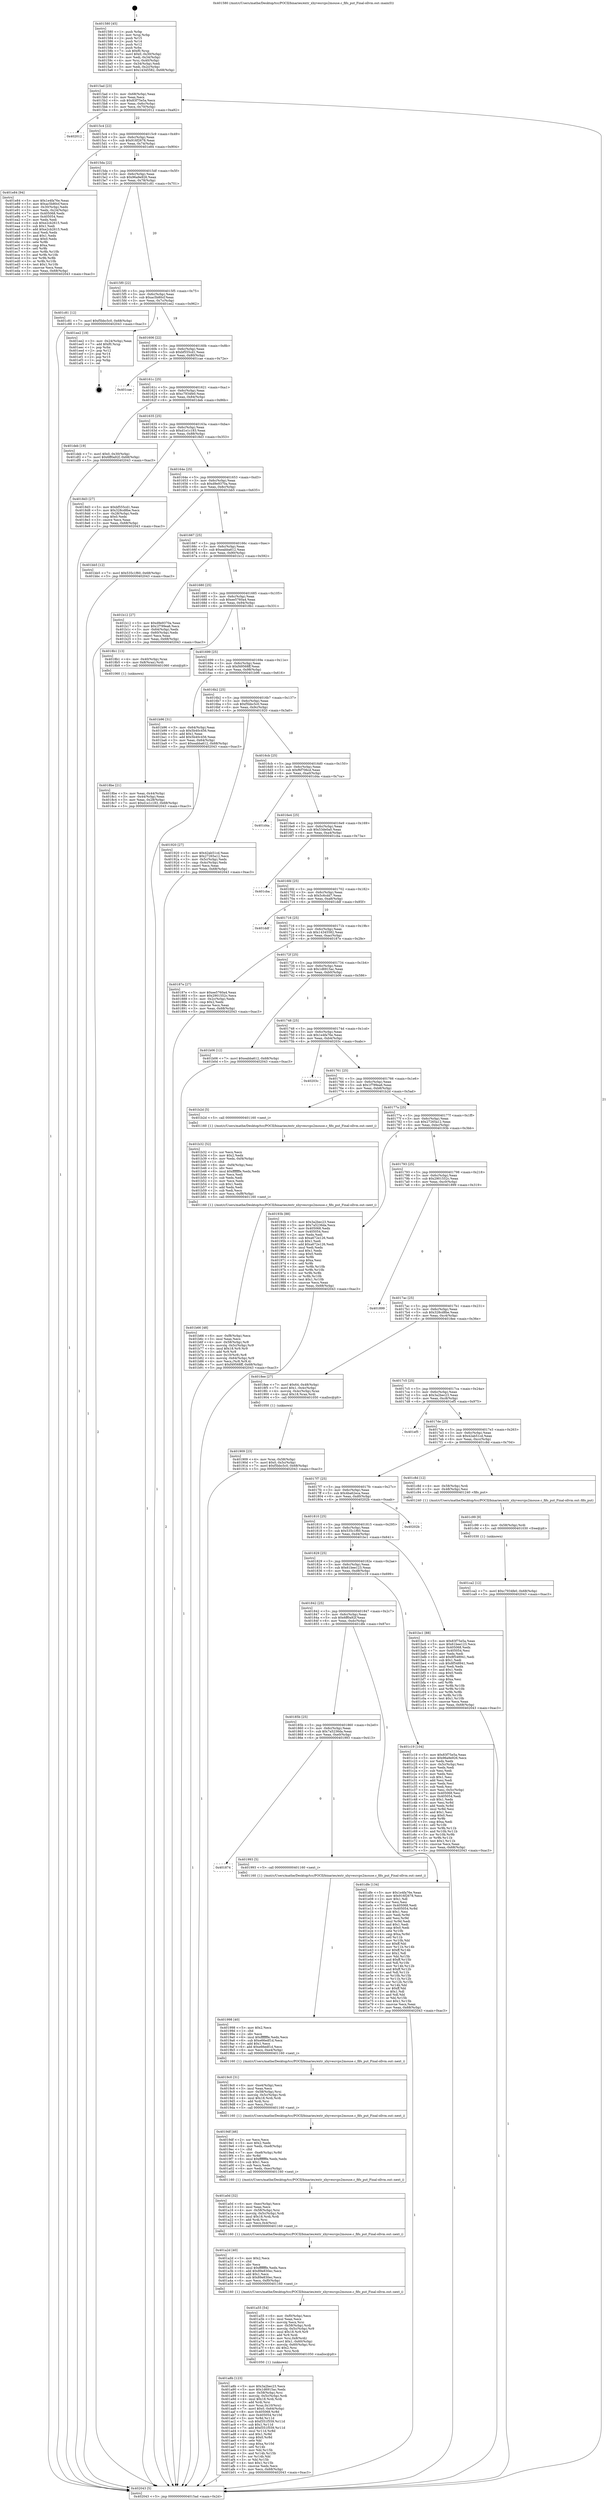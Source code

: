digraph "0x401580" {
  label = "0x401580 (/mnt/c/Users/mathe/Desktop/tcc/POCII/binaries/extr_xhyvesrcps2mouse.c_fifo_put_Final-ollvm.out::main(0))"
  labelloc = "t"
  node[shape=record]

  Entry [label="",width=0.3,height=0.3,shape=circle,fillcolor=black,style=filled]
  "0x4015ad" [label="{
     0x4015ad [23]\l
     | [instrs]\l
     &nbsp;&nbsp;0x4015ad \<+3\>: mov -0x68(%rbp),%eax\l
     &nbsp;&nbsp;0x4015b0 \<+2\>: mov %eax,%ecx\l
     &nbsp;&nbsp;0x4015b2 \<+6\>: sub $0x83f75e5a,%ecx\l
     &nbsp;&nbsp;0x4015b8 \<+3\>: mov %eax,-0x6c(%rbp)\l
     &nbsp;&nbsp;0x4015bb \<+3\>: mov %ecx,-0x70(%rbp)\l
     &nbsp;&nbsp;0x4015be \<+6\>: je 0000000000402012 \<main+0xa92\>\l
  }"]
  "0x402012" [label="{
     0x402012\l
  }", style=dashed]
  "0x4015c4" [label="{
     0x4015c4 [22]\l
     | [instrs]\l
     &nbsp;&nbsp;0x4015c4 \<+5\>: jmp 00000000004015c9 \<main+0x49\>\l
     &nbsp;&nbsp;0x4015c9 \<+3\>: mov -0x6c(%rbp),%eax\l
     &nbsp;&nbsp;0x4015cc \<+5\>: sub $0x916f2678,%eax\l
     &nbsp;&nbsp;0x4015d1 \<+3\>: mov %eax,-0x74(%rbp)\l
     &nbsp;&nbsp;0x4015d4 \<+6\>: je 0000000000401e84 \<main+0x904\>\l
  }"]
  Exit [label="",width=0.3,height=0.3,shape=circle,fillcolor=black,style=filled,peripheries=2]
  "0x401e84" [label="{
     0x401e84 [94]\l
     | [instrs]\l
     &nbsp;&nbsp;0x401e84 \<+5\>: mov $0x1e4fa76e,%eax\l
     &nbsp;&nbsp;0x401e89 \<+5\>: mov $0xac5b80cf,%ecx\l
     &nbsp;&nbsp;0x401e8e \<+3\>: mov -0x30(%rbp),%edx\l
     &nbsp;&nbsp;0x401e91 \<+3\>: mov %edx,-0x24(%rbp)\l
     &nbsp;&nbsp;0x401e94 \<+7\>: mov 0x405068,%edx\l
     &nbsp;&nbsp;0x401e9b \<+7\>: mov 0x405054,%esi\l
     &nbsp;&nbsp;0x401ea2 \<+2\>: mov %edx,%edi\l
     &nbsp;&nbsp;0x401ea4 \<+6\>: sub $0xe2cb2615,%edi\l
     &nbsp;&nbsp;0x401eaa \<+3\>: sub $0x1,%edi\l
     &nbsp;&nbsp;0x401ead \<+6\>: add $0xe2cb2615,%edi\l
     &nbsp;&nbsp;0x401eb3 \<+3\>: imul %edi,%edx\l
     &nbsp;&nbsp;0x401eb6 \<+3\>: and $0x1,%edx\l
     &nbsp;&nbsp;0x401eb9 \<+3\>: cmp $0x0,%edx\l
     &nbsp;&nbsp;0x401ebc \<+4\>: sete %r8b\l
     &nbsp;&nbsp;0x401ec0 \<+3\>: cmp $0xa,%esi\l
     &nbsp;&nbsp;0x401ec3 \<+4\>: setl %r9b\l
     &nbsp;&nbsp;0x401ec7 \<+3\>: mov %r8b,%r10b\l
     &nbsp;&nbsp;0x401eca \<+3\>: and %r9b,%r10b\l
     &nbsp;&nbsp;0x401ecd \<+3\>: xor %r9b,%r8b\l
     &nbsp;&nbsp;0x401ed0 \<+3\>: or %r8b,%r10b\l
     &nbsp;&nbsp;0x401ed3 \<+4\>: test $0x1,%r10b\l
     &nbsp;&nbsp;0x401ed7 \<+3\>: cmovne %ecx,%eax\l
     &nbsp;&nbsp;0x401eda \<+3\>: mov %eax,-0x68(%rbp)\l
     &nbsp;&nbsp;0x401edd \<+5\>: jmp 0000000000402043 \<main+0xac3\>\l
  }"]
  "0x4015da" [label="{
     0x4015da [22]\l
     | [instrs]\l
     &nbsp;&nbsp;0x4015da \<+5\>: jmp 00000000004015df \<main+0x5f\>\l
     &nbsp;&nbsp;0x4015df \<+3\>: mov -0x6c(%rbp),%eax\l
     &nbsp;&nbsp;0x4015e2 \<+5\>: sub $0x96a9e926,%eax\l
     &nbsp;&nbsp;0x4015e7 \<+3\>: mov %eax,-0x78(%rbp)\l
     &nbsp;&nbsp;0x4015ea \<+6\>: je 0000000000401c81 \<main+0x701\>\l
  }"]
  "0x401ca2" [label="{
     0x401ca2 [12]\l
     | [instrs]\l
     &nbsp;&nbsp;0x401ca2 \<+7\>: movl $0xc7934fe0,-0x68(%rbp)\l
     &nbsp;&nbsp;0x401ca9 \<+5\>: jmp 0000000000402043 \<main+0xac3\>\l
  }"]
  "0x401c81" [label="{
     0x401c81 [12]\l
     | [instrs]\l
     &nbsp;&nbsp;0x401c81 \<+7\>: movl $0xf5bbc5c0,-0x68(%rbp)\l
     &nbsp;&nbsp;0x401c88 \<+5\>: jmp 0000000000402043 \<main+0xac3\>\l
  }"]
  "0x4015f0" [label="{
     0x4015f0 [22]\l
     | [instrs]\l
     &nbsp;&nbsp;0x4015f0 \<+5\>: jmp 00000000004015f5 \<main+0x75\>\l
     &nbsp;&nbsp;0x4015f5 \<+3\>: mov -0x6c(%rbp),%eax\l
     &nbsp;&nbsp;0x4015f8 \<+5\>: sub $0xac5b80cf,%eax\l
     &nbsp;&nbsp;0x4015fd \<+3\>: mov %eax,-0x7c(%rbp)\l
     &nbsp;&nbsp;0x401600 \<+6\>: je 0000000000401ee2 \<main+0x962\>\l
  }"]
  "0x401c99" [label="{
     0x401c99 [9]\l
     | [instrs]\l
     &nbsp;&nbsp;0x401c99 \<+4\>: mov -0x58(%rbp),%rdi\l
     &nbsp;&nbsp;0x401c9d \<+5\>: call 0000000000401030 \<free@plt\>\l
     | [calls]\l
     &nbsp;&nbsp;0x401030 \{1\} (unknown)\l
  }"]
  "0x401ee2" [label="{
     0x401ee2 [19]\l
     | [instrs]\l
     &nbsp;&nbsp;0x401ee2 \<+3\>: mov -0x24(%rbp),%eax\l
     &nbsp;&nbsp;0x401ee5 \<+7\>: add $0xf0,%rsp\l
     &nbsp;&nbsp;0x401eec \<+1\>: pop %rbx\l
     &nbsp;&nbsp;0x401eed \<+2\>: pop %r12\l
     &nbsp;&nbsp;0x401eef \<+2\>: pop %r14\l
     &nbsp;&nbsp;0x401ef1 \<+2\>: pop %r15\l
     &nbsp;&nbsp;0x401ef3 \<+1\>: pop %rbp\l
     &nbsp;&nbsp;0x401ef4 \<+1\>: ret\l
  }"]
  "0x401606" [label="{
     0x401606 [22]\l
     | [instrs]\l
     &nbsp;&nbsp;0x401606 \<+5\>: jmp 000000000040160b \<main+0x8b\>\l
     &nbsp;&nbsp;0x40160b \<+3\>: mov -0x6c(%rbp),%eax\l
     &nbsp;&nbsp;0x40160e \<+5\>: sub $0xbf555cd1,%eax\l
     &nbsp;&nbsp;0x401613 \<+3\>: mov %eax,-0x80(%rbp)\l
     &nbsp;&nbsp;0x401616 \<+6\>: je 0000000000401cae \<main+0x72e\>\l
  }"]
  "0x401b66" [label="{
     0x401b66 [48]\l
     | [instrs]\l
     &nbsp;&nbsp;0x401b66 \<+6\>: mov -0xf8(%rbp),%ecx\l
     &nbsp;&nbsp;0x401b6c \<+3\>: imul %eax,%ecx\l
     &nbsp;&nbsp;0x401b6f \<+4\>: mov -0x58(%rbp),%r8\l
     &nbsp;&nbsp;0x401b73 \<+4\>: movslq -0x5c(%rbp),%r9\l
     &nbsp;&nbsp;0x401b77 \<+4\>: imul $0x18,%r9,%r9\l
     &nbsp;&nbsp;0x401b7b \<+3\>: add %r9,%r8\l
     &nbsp;&nbsp;0x401b7e \<+4\>: mov 0x10(%r8),%r8\l
     &nbsp;&nbsp;0x401b82 \<+4\>: movslq -0x64(%rbp),%r9\l
     &nbsp;&nbsp;0x401b86 \<+4\>: mov %ecx,(%r8,%r9,4)\l
     &nbsp;&nbsp;0x401b8a \<+7\>: movl $0xf49568ff,-0x68(%rbp)\l
     &nbsp;&nbsp;0x401b91 \<+5\>: jmp 0000000000402043 \<main+0xac3\>\l
  }"]
  "0x401cae" [label="{
     0x401cae\l
  }", style=dashed]
  "0x40161c" [label="{
     0x40161c [25]\l
     | [instrs]\l
     &nbsp;&nbsp;0x40161c \<+5\>: jmp 0000000000401621 \<main+0xa1\>\l
     &nbsp;&nbsp;0x401621 \<+3\>: mov -0x6c(%rbp),%eax\l
     &nbsp;&nbsp;0x401624 \<+5\>: sub $0xc7934fe0,%eax\l
     &nbsp;&nbsp;0x401629 \<+6\>: mov %eax,-0x84(%rbp)\l
     &nbsp;&nbsp;0x40162f \<+6\>: je 0000000000401deb \<main+0x86b\>\l
  }"]
  "0x401b32" [label="{
     0x401b32 [52]\l
     | [instrs]\l
     &nbsp;&nbsp;0x401b32 \<+2\>: xor %ecx,%ecx\l
     &nbsp;&nbsp;0x401b34 \<+5\>: mov $0x2,%edx\l
     &nbsp;&nbsp;0x401b39 \<+6\>: mov %edx,-0xf4(%rbp)\l
     &nbsp;&nbsp;0x401b3f \<+1\>: cltd\l
     &nbsp;&nbsp;0x401b40 \<+6\>: mov -0xf4(%rbp),%esi\l
     &nbsp;&nbsp;0x401b46 \<+2\>: idiv %esi\l
     &nbsp;&nbsp;0x401b48 \<+6\>: imul $0xfffffffe,%edx,%edx\l
     &nbsp;&nbsp;0x401b4e \<+2\>: mov %ecx,%edi\l
     &nbsp;&nbsp;0x401b50 \<+2\>: sub %edx,%edi\l
     &nbsp;&nbsp;0x401b52 \<+2\>: mov %ecx,%edx\l
     &nbsp;&nbsp;0x401b54 \<+3\>: sub $0x1,%edx\l
     &nbsp;&nbsp;0x401b57 \<+2\>: add %edx,%edi\l
     &nbsp;&nbsp;0x401b59 \<+2\>: sub %edi,%ecx\l
     &nbsp;&nbsp;0x401b5b \<+6\>: mov %ecx,-0xf8(%rbp)\l
     &nbsp;&nbsp;0x401b61 \<+5\>: call 0000000000401160 \<next_i\>\l
     | [calls]\l
     &nbsp;&nbsp;0x401160 \{1\} (/mnt/c/Users/mathe/Desktop/tcc/POCII/binaries/extr_xhyvesrcps2mouse.c_fifo_put_Final-ollvm.out::next_i)\l
  }"]
  "0x401deb" [label="{
     0x401deb [19]\l
     | [instrs]\l
     &nbsp;&nbsp;0x401deb \<+7\>: movl $0x0,-0x30(%rbp)\l
     &nbsp;&nbsp;0x401df2 \<+7\>: movl $0x6ff0a92f,-0x68(%rbp)\l
     &nbsp;&nbsp;0x401df9 \<+5\>: jmp 0000000000402043 \<main+0xac3\>\l
  }"]
  "0x401635" [label="{
     0x401635 [25]\l
     | [instrs]\l
     &nbsp;&nbsp;0x401635 \<+5\>: jmp 000000000040163a \<main+0xba\>\l
     &nbsp;&nbsp;0x40163a \<+3\>: mov -0x6c(%rbp),%eax\l
     &nbsp;&nbsp;0x40163d \<+5\>: sub $0xd1e1c183,%eax\l
     &nbsp;&nbsp;0x401642 \<+6\>: mov %eax,-0x88(%rbp)\l
     &nbsp;&nbsp;0x401648 \<+6\>: je 00000000004018d3 \<main+0x353\>\l
  }"]
  "0x401a8b" [label="{
     0x401a8b [123]\l
     | [instrs]\l
     &nbsp;&nbsp;0x401a8b \<+5\>: mov $0x3a2bec23,%ecx\l
     &nbsp;&nbsp;0x401a90 \<+5\>: mov $0x1d6915ac,%edx\l
     &nbsp;&nbsp;0x401a95 \<+4\>: mov -0x58(%rbp),%rsi\l
     &nbsp;&nbsp;0x401a99 \<+4\>: movslq -0x5c(%rbp),%rdi\l
     &nbsp;&nbsp;0x401a9d \<+4\>: imul $0x18,%rdi,%rdi\l
     &nbsp;&nbsp;0x401aa1 \<+3\>: add %rdi,%rsi\l
     &nbsp;&nbsp;0x401aa4 \<+4\>: mov %rax,0x10(%rsi)\l
     &nbsp;&nbsp;0x401aa8 \<+7\>: movl $0x0,-0x64(%rbp)\l
     &nbsp;&nbsp;0x401aaf \<+8\>: mov 0x405068,%r8d\l
     &nbsp;&nbsp;0x401ab7 \<+8\>: mov 0x405054,%r10d\l
     &nbsp;&nbsp;0x401abf \<+3\>: mov %r8d,%r11d\l
     &nbsp;&nbsp;0x401ac2 \<+7\>: sub $0xf351f559,%r11d\l
     &nbsp;&nbsp;0x401ac9 \<+4\>: sub $0x1,%r11d\l
     &nbsp;&nbsp;0x401acd \<+7\>: add $0xf351f559,%r11d\l
     &nbsp;&nbsp;0x401ad4 \<+4\>: imul %r11d,%r8d\l
     &nbsp;&nbsp;0x401ad8 \<+4\>: and $0x1,%r8d\l
     &nbsp;&nbsp;0x401adc \<+4\>: cmp $0x0,%r8d\l
     &nbsp;&nbsp;0x401ae0 \<+3\>: sete %bl\l
     &nbsp;&nbsp;0x401ae3 \<+4\>: cmp $0xa,%r10d\l
     &nbsp;&nbsp;0x401ae7 \<+4\>: setl %r14b\l
     &nbsp;&nbsp;0x401aeb \<+3\>: mov %bl,%r15b\l
     &nbsp;&nbsp;0x401aee \<+3\>: and %r14b,%r15b\l
     &nbsp;&nbsp;0x401af1 \<+3\>: xor %r14b,%bl\l
     &nbsp;&nbsp;0x401af4 \<+3\>: or %bl,%r15b\l
     &nbsp;&nbsp;0x401af7 \<+4\>: test $0x1,%r15b\l
     &nbsp;&nbsp;0x401afb \<+3\>: cmovne %edx,%ecx\l
     &nbsp;&nbsp;0x401afe \<+3\>: mov %ecx,-0x68(%rbp)\l
     &nbsp;&nbsp;0x401b01 \<+5\>: jmp 0000000000402043 \<main+0xac3\>\l
  }"]
  "0x4018d3" [label="{
     0x4018d3 [27]\l
     | [instrs]\l
     &nbsp;&nbsp;0x4018d3 \<+5\>: mov $0xbf555cd1,%eax\l
     &nbsp;&nbsp;0x4018d8 \<+5\>: mov $0x328cd8be,%ecx\l
     &nbsp;&nbsp;0x4018dd \<+3\>: mov -0x28(%rbp),%edx\l
     &nbsp;&nbsp;0x4018e0 \<+3\>: cmp $0x0,%edx\l
     &nbsp;&nbsp;0x4018e3 \<+3\>: cmove %ecx,%eax\l
     &nbsp;&nbsp;0x4018e6 \<+3\>: mov %eax,-0x68(%rbp)\l
     &nbsp;&nbsp;0x4018e9 \<+5\>: jmp 0000000000402043 \<main+0xac3\>\l
  }"]
  "0x40164e" [label="{
     0x40164e [25]\l
     | [instrs]\l
     &nbsp;&nbsp;0x40164e \<+5\>: jmp 0000000000401653 \<main+0xd3\>\l
     &nbsp;&nbsp;0x401653 \<+3\>: mov -0x6c(%rbp),%eax\l
     &nbsp;&nbsp;0x401656 \<+5\>: sub $0xd9e9370a,%eax\l
     &nbsp;&nbsp;0x40165b \<+6\>: mov %eax,-0x8c(%rbp)\l
     &nbsp;&nbsp;0x401661 \<+6\>: je 0000000000401bb5 \<main+0x635\>\l
  }"]
  "0x401a55" [label="{
     0x401a55 [54]\l
     | [instrs]\l
     &nbsp;&nbsp;0x401a55 \<+6\>: mov -0xf0(%rbp),%ecx\l
     &nbsp;&nbsp;0x401a5b \<+3\>: imul %eax,%ecx\l
     &nbsp;&nbsp;0x401a5e \<+3\>: movslq %ecx,%rsi\l
     &nbsp;&nbsp;0x401a61 \<+4\>: mov -0x58(%rbp),%rdi\l
     &nbsp;&nbsp;0x401a65 \<+4\>: movslq -0x5c(%rbp),%r9\l
     &nbsp;&nbsp;0x401a69 \<+4\>: imul $0x18,%r9,%r9\l
     &nbsp;&nbsp;0x401a6d \<+3\>: add %r9,%rdi\l
     &nbsp;&nbsp;0x401a70 \<+4\>: mov %rsi,0x8(%rdi)\l
     &nbsp;&nbsp;0x401a74 \<+7\>: movl $0x1,-0x60(%rbp)\l
     &nbsp;&nbsp;0x401a7b \<+4\>: movslq -0x60(%rbp),%rsi\l
     &nbsp;&nbsp;0x401a7f \<+4\>: shl $0x2,%rsi\l
     &nbsp;&nbsp;0x401a83 \<+3\>: mov %rsi,%rdi\l
     &nbsp;&nbsp;0x401a86 \<+5\>: call 0000000000401050 \<malloc@plt\>\l
     | [calls]\l
     &nbsp;&nbsp;0x401050 \{1\} (unknown)\l
  }"]
  "0x401bb5" [label="{
     0x401bb5 [12]\l
     | [instrs]\l
     &nbsp;&nbsp;0x401bb5 \<+7\>: movl $0x535c1f60,-0x68(%rbp)\l
     &nbsp;&nbsp;0x401bbc \<+5\>: jmp 0000000000402043 \<main+0xac3\>\l
  }"]
  "0x401667" [label="{
     0x401667 [25]\l
     | [instrs]\l
     &nbsp;&nbsp;0x401667 \<+5\>: jmp 000000000040166c \<main+0xec\>\l
     &nbsp;&nbsp;0x40166c \<+3\>: mov -0x6c(%rbp),%eax\l
     &nbsp;&nbsp;0x40166f \<+5\>: sub $0xeabba612,%eax\l
     &nbsp;&nbsp;0x401674 \<+6\>: mov %eax,-0x90(%rbp)\l
     &nbsp;&nbsp;0x40167a \<+6\>: je 0000000000401b12 \<main+0x592\>\l
  }"]
  "0x401a2d" [label="{
     0x401a2d [40]\l
     | [instrs]\l
     &nbsp;&nbsp;0x401a2d \<+5\>: mov $0x2,%ecx\l
     &nbsp;&nbsp;0x401a32 \<+1\>: cltd\l
     &nbsp;&nbsp;0x401a33 \<+2\>: idiv %ecx\l
     &nbsp;&nbsp;0x401a35 \<+6\>: imul $0xfffffffe,%edx,%ecx\l
     &nbsp;&nbsp;0x401a3b \<+6\>: add $0x89e830ec,%ecx\l
     &nbsp;&nbsp;0x401a41 \<+3\>: add $0x1,%ecx\l
     &nbsp;&nbsp;0x401a44 \<+6\>: sub $0x89e830ec,%ecx\l
     &nbsp;&nbsp;0x401a4a \<+6\>: mov %ecx,-0xf0(%rbp)\l
     &nbsp;&nbsp;0x401a50 \<+5\>: call 0000000000401160 \<next_i\>\l
     | [calls]\l
     &nbsp;&nbsp;0x401160 \{1\} (/mnt/c/Users/mathe/Desktop/tcc/POCII/binaries/extr_xhyvesrcps2mouse.c_fifo_put_Final-ollvm.out::next_i)\l
  }"]
  "0x401b12" [label="{
     0x401b12 [27]\l
     | [instrs]\l
     &nbsp;&nbsp;0x401b12 \<+5\>: mov $0xd9e9370a,%eax\l
     &nbsp;&nbsp;0x401b17 \<+5\>: mov $0x1f799ea6,%ecx\l
     &nbsp;&nbsp;0x401b1c \<+3\>: mov -0x64(%rbp),%edx\l
     &nbsp;&nbsp;0x401b1f \<+3\>: cmp -0x60(%rbp),%edx\l
     &nbsp;&nbsp;0x401b22 \<+3\>: cmovl %ecx,%eax\l
     &nbsp;&nbsp;0x401b25 \<+3\>: mov %eax,-0x68(%rbp)\l
     &nbsp;&nbsp;0x401b28 \<+5\>: jmp 0000000000402043 \<main+0xac3\>\l
  }"]
  "0x401680" [label="{
     0x401680 [25]\l
     | [instrs]\l
     &nbsp;&nbsp;0x401680 \<+5\>: jmp 0000000000401685 \<main+0x105\>\l
     &nbsp;&nbsp;0x401685 \<+3\>: mov -0x6c(%rbp),%eax\l
     &nbsp;&nbsp;0x401688 \<+5\>: sub $0xee5760a4,%eax\l
     &nbsp;&nbsp;0x40168d \<+6\>: mov %eax,-0x94(%rbp)\l
     &nbsp;&nbsp;0x401693 \<+6\>: je 00000000004018b1 \<main+0x331\>\l
  }"]
  "0x401a0d" [label="{
     0x401a0d [32]\l
     | [instrs]\l
     &nbsp;&nbsp;0x401a0d \<+6\>: mov -0xec(%rbp),%ecx\l
     &nbsp;&nbsp;0x401a13 \<+3\>: imul %eax,%ecx\l
     &nbsp;&nbsp;0x401a16 \<+4\>: mov -0x58(%rbp),%rsi\l
     &nbsp;&nbsp;0x401a1a \<+4\>: movslq -0x5c(%rbp),%rdi\l
     &nbsp;&nbsp;0x401a1e \<+4\>: imul $0x18,%rdi,%rdi\l
     &nbsp;&nbsp;0x401a22 \<+3\>: add %rdi,%rsi\l
     &nbsp;&nbsp;0x401a25 \<+3\>: mov %ecx,0x4(%rsi)\l
     &nbsp;&nbsp;0x401a28 \<+5\>: call 0000000000401160 \<next_i\>\l
     | [calls]\l
     &nbsp;&nbsp;0x401160 \{1\} (/mnt/c/Users/mathe/Desktop/tcc/POCII/binaries/extr_xhyvesrcps2mouse.c_fifo_put_Final-ollvm.out::next_i)\l
  }"]
  "0x4018b1" [label="{
     0x4018b1 [13]\l
     | [instrs]\l
     &nbsp;&nbsp;0x4018b1 \<+4\>: mov -0x40(%rbp),%rax\l
     &nbsp;&nbsp;0x4018b5 \<+4\>: mov 0x8(%rax),%rdi\l
     &nbsp;&nbsp;0x4018b9 \<+5\>: call 0000000000401060 \<atoi@plt\>\l
     | [calls]\l
     &nbsp;&nbsp;0x401060 \{1\} (unknown)\l
  }"]
  "0x401699" [label="{
     0x401699 [25]\l
     | [instrs]\l
     &nbsp;&nbsp;0x401699 \<+5\>: jmp 000000000040169e \<main+0x11e\>\l
     &nbsp;&nbsp;0x40169e \<+3\>: mov -0x6c(%rbp),%eax\l
     &nbsp;&nbsp;0x4016a1 \<+5\>: sub $0xf49568ff,%eax\l
     &nbsp;&nbsp;0x4016a6 \<+6\>: mov %eax,-0x98(%rbp)\l
     &nbsp;&nbsp;0x4016ac \<+6\>: je 0000000000401b96 \<main+0x616\>\l
  }"]
  "0x4019df" [label="{
     0x4019df [46]\l
     | [instrs]\l
     &nbsp;&nbsp;0x4019df \<+2\>: xor %ecx,%ecx\l
     &nbsp;&nbsp;0x4019e1 \<+5\>: mov $0x2,%edx\l
     &nbsp;&nbsp;0x4019e6 \<+6\>: mov %edx,-0xe8(%rbp)\l
     &nbsp;&nbsp;0x4019ec \<+1\>: cltd\l
     &nbsp;&nbsp;0x4019ed \<+7\>: mov -0xe8(%rbp),%r8d\l
     &nbsp;&nbsp;0x4019f4 \<+3\>: idiv %r8d\l
     &nbsp;&nbsp;0x4019f7 \<+6\>: imul $0xfffffffe,%edx,%edx\l
     &nbsp;&nbsp;0x4019fd \<+3\>: sub $0x1,%ecx\l
     &nbsp;&nbsp;0x401a00 \<+2\>: sub %ecx,%edx\l
     &nbsp;&nbsp;0x401a02 \<+6\>: mov %edx,-0xec(%rbp)\l
     &nbsp;&nbsp;0x401a08 \<+5\>: call 0000000000401160 \<next_i\>\l
     | [calls]\l
     &nbsp;&nbsp;0x401160 \{1\} (/mnt/c/Users/mathe/Desktop/tcc/POCII/binaries/extr_xhyvesrcps2mouse.c_fifo_put_Final-ollvm.out::next_i)\l
  }"]
  "0x401b96" [label="{
     0x401b96 [31]\l
     | [instrs]\l
     &nbsp;&nbsp;0x401b96 \<+3\>: mov -0x64(%rbp),%eax\l
     &nbsp;&nbsp;0x401b99 \<+5\>: sub $0x5b40c456,%eax\l
     &nbsp;&nbsp;0x401b9e \<+3\>: add $0x1,%eax\l
     &nbsp;&nbsp;0x401ba1 \<+5\>: add $0x5b40c456,%eax\l
     &nbsp;&nbsp;0x401ba6 \<+3\>: mov %eax,-0x64(%rbp)\l
     &nbsp;&nbsp;0x401ba9 \<+7\>: movl $0xeabba612,-0x68(%rbp)\l
     &nbsp;&nbsp;0x401bb0 \<+5\>: jmp 0000000000402043 \<main+0xac3\>\l
  }"]
  "0x4016b2" [label="{
     0x4016b2 [25]\l
     | [instrs]\l
     &nbsp;&nbsp;0x4016b2 \<+5\>: jmp 00000000004016b7 \<main+0x137\>\l
     &nbsp;&nbsp;0x4016b7 \<+3\>: mov -0x6c(%rbp),%eax\l
     &nbsp;&nbsp;0x4016ba \<+5\>: sub $0xf5bbc5c0,%eax\l
     &nbsp;&nbsp;0x4016bf \<+6\>: mov %eax,-0x9c(%rbp)\l
     &nbsp;&nbsp;0x4016c5 \<+6\>: je 0000000000401920 \<main+0x3a0\>\l
  }"]
  "0x4019c0" [label="{
     0x4019c0 [31]\l
     | [instrs]\l
     &nbsp;&nbsp;0x4019c0 \<+6\>: mov -0xe4(%rbp),%ecx\l
     &nbsp;&nbsp;0x4019c6 \<+3\>: imul %eax,%ecx\l
     &nbsp;&nbsp;0x4019c9 \<+4\>: mov -0x58(%rbp),%rsi\l
     &nbsp;&nbsp;0x4019cd \<+4\>: movslq -0x5c(%rbp),%rdi\l
     &nbsp;&nbsp;0x4019d1 \<+4\>: imul $0x18,%rdi,%rdi\l
     &nbsp;&nbsp;0x4019d5 \<+3\>: add %rdi,%rsi\l
     &nbsp;&nbsp;0x4019d8 \<+2\>: mov %ecx,(%rsi)\l
     &nbsp;&nbsp;0x4019da \<+5\>: call 0000000000401160 \<next_i\>\l
     | [calls]\l
     &nbsp;&nbsp;0x401160 \{1\} (/mnt/c/Users/mathe/Desktop/tcc/POCII/binaries/extr_xhyvesrcps2mouse.c_fifo_put_Final-ollvm.out::next_i)\l
  }"]
  "0x401920" [label="{
     0x401920 [27]\l
     | [instrs]\l
     &nbsp;&nbsp;0x401920 \<+5\>: mov $0x42ab51cd,%eax\l
     &nbsp;&nbsp;0x401925 \<+5\>: mov $0x27265a12,%ecx\l
     &nbsp;&nbsp;0x40192a \<+3\>: mov -0x5c(%rbp),%edx\l
     &nbsp;&nbsp;0x40192d \<+3\>: cmp -0x4c(%rbp),%edx\l
     &nbsp;&nbsp;0x401930 \<+3\>: cmovl %ecx,%eax\l
     &nbsp;&nbsp;0x401933 \<+3\>: mov %eax,-0x68(%rbp)\l
     &nbsp;&nbsp;0x401936 \<+5\>: jmp 0000000000402043 \<main+0xac3\>\l
  }"]
  "0x4016cb" [label="{
     0x4016cb [25]\l
     | [instrs]\l
     &nbsp;&nbsp;0x4016cb \<+5\>: jmp 00000000004016d0 \<main+0x150\>\l
     &nbsp;&nbsp;0x4016d0 \<+3\>: mov -0x6c(%rbp),%eax\l
     &nbsp;&nbsp;0x4016d3 \<+5\>: sub $0xf6f706cd,%eax\l
     &nbsp;&nbsp;0x4016d8 \<+6\>: mov %eax,-0xa0(%rbp)\l
     &nbsp;&nbsp;0x4016de \<+6\>: je 0000000000401d4a \<main+0x7ca\>\l
  }"]
  "0x401998" [label="{
     0x401998 [40]\l
     | [instrs]\l
     &nbsp;&nbsp;0x401998 \<+5\>: mov $0x2,%ecx\l
     &nbsp;&nbsp;0x40199d \<+1\>: cltd\l
     &nbsp;&nbsp;0x40199e \<+2\>: idiv %ecx\l
     &nbsp;&nbsp;0x4019a0 \<+6\>: imul $0xfffffffe,%edx,%ecx\l
     &nbsp;&nbsp;0x4019a6 \<+6\>: sub $0xe66edf1d,%ecx\l
     &nbsp;&nbsp;0x4019ac \<+3\>: add $0x1,%ecx\l
     &nbsp;&nbsp;0x4019af \<+6\>: add $0xe66edf1d,%ecx\l
     &nbsp;&nbsp;0x4019b5 \<+6\>: mov %ecx,-0xe4(%rbp)\l
     &nbsp;&nbsp;0x4019bb \<+5\>: call 0000000000401160 \<next_i\>\l
     | [calls]\l
     &nbsp;&nbsp;0x401160 \{1\} (/mnt/c/Users/mathe/Desktop/tcc/POCII/binaries/extr_xhyvesrcps2mouse.c_fifo_put_Final-ollvm.out::next_i)\l
  }"]
  "0x401d4a" [label="{
     0x401d4a\l
  }", style=dashed]
  "0x4016e4" [label="{
     0x4016e4 [25]\l
     | [instrs]\l
     &nbsp;&nbsp;0x4016e4 \<+5\>: jmp 00000000004016e9 \<main+0x169\>\l
     &nbsp;&nbsp;0x4016e9 \<+3\>: mov -0x6c(%rbp),%eax\l
     &nbsp;&nbsp;0x4016ec \<+5\>: sub $0x53de0a0,%eax\l
     &nbsp;&nbsp;0x4016f1 \<+6\>: mov %eax,-0xa4(%rbp)\l
     &nbsp;&nbsp;0x4016f7 \<+6\>: je 0000000000401cba \<main+0x73a\>\l
  }"]
  "0x401874" [label="{
     0x401874\l
  }", style=dashed]
  "0x401cba" [label="{
     0x401cba\l
  }", style=dashed]
  "0x4016fd" [label="{
     0x4016fd [25]\l
     | [instrs]\l
     &nbsp;&nbsp;0x4016fd \<+5\>: jmp 0000000000401702 \<main+0x182\>\l
     &nbsp;&nbsp;0x401702 \<+3\>: mov -0x6c(%rbp),%eax\l
     &nbsp;&nbsp;0x401705 \<+5\>: sub $0x5c6cdd7,%eax\l
     &nbsp;&nbsp;0x40170a \<+6\>: mov %eax,-0xa8(%rbp)\l
     &nbsp;&nbsp;0x401710 \<+6\>: je 0000000000401ddf \<main+0x85f\>\l
  }"]
  "0x401993" [label="{
     0x401993 [5]\l
     | [instrs]\l
     &nbsp;&nbsp;0x401993 \<+5\>: call 0000000000401160 \<next_i\>\l
     | [calls]\l
     &nbsp;&nbsp;0x401160 \{1\} (/mnt/c/Users/mathe/Desktop/tcc/POCII/binaries/extr_xhyvesrcps2mouse.c_fifo_put_Final-ollvm.out::next_i)\l
  }"]
  "0x401ddf" [label="{
     0x401ddf\l
  }", style=dashed]
  "0x401716" [label="{
     0x401716 [25]\l
     | [instrs]\l
     &nbsp;&nbsp;0x401716 \<+5\>: jmp 000000000040171b \<main+0x19b\>\l
     &nbsp;&nbsp;0x40171b \<+3\>: mov -0x6c(%rbp),%eax\l
     &nbsp;&nbsp;0x40171e \<+5\>: sub $0x14345582,%eax\l
     &nbsp;&nbsp;0x401723 \<+6\>: mov %eax,-0xac(%rbp)\l
     &nbsp;&nbsp;0x401729 \<+6\>: je 000000000040187e \<main+0x2fe\>\l
  }"]
  "0x40185b" [label="{
     0x40185b [25]\l
     | [instrs]\l
     &nbsp;&nbsp;0x40185b \<+5\>: jmp 0000000000401860 \<main+0x2e0\>\l
     &nbsp;&nbsp;0x401860 \<+3\>: mov -0x6c(%rbp),%eax\l
     &nbsp;&nbsp;0x401863 \<+5\>: sub $0x7a5236da,%eax\l
     &nbsp;&nbsp;0x401868 \<+6\>: mov %eax,-0xe0(%rbp)\l
     &nbsp;&nbsp;0x40186e \<+6\>: je 0000000000401993 \<main+0x413\>\l
  }"]
  "0x40187e" [label="{
     0x40187e [27]\l
     | [instrs]\l
     &nbsp;&nbsp;0x40187e \<+5\>: mov $0xee5760a4,%eax\l
     &nbsp;&nbsp;0x401883 \<+5\>: mov $0x2901552c,%ecx\l
     &nbsp;&nbsp;0x401888 \<+3\>: mov -0x2c(%rbp),%edx\l
     &nbsp;&nbsp;0x40188b \<+3\>: cmp $0x2,%edx\l
     &nbsp;&nbsp;0x40188e \<+3\>: cmovne %ecx,%eax\l
     &nbsp;&nbsp;0x401891 \<+3\>: mov %eax,-0x68(%rbp)\l
     &nbsp;&nbsp;0x401894 \<+5\>: jmp 0000000000402043 \<main+0xac3\>\l
  }"]
  "0x40172f" [label="{
     0x40172f [25]\l
     | [instrs]\l
     &nbsp;&nbsp;0x40172f \<+5\>: jmp 0000000000401734 \<main+0x1b4\>\l
     &nbsp;&nbsp;0x401734 \<+3\>: mov -0x6c(%rbp),%eax\l
     &nbsp;&nbsp;0x401737 \<+5\>: sub $0x1d6915ac,%eax\l
     &nbsp;&nbsp;0x40173c \<+6\>: mov %eax,-0xb0(%rbp)\l
     &nbsp;&nbsp;0x401742 \<+6\>: je 0000000000401b06 \<main+0x586\>\l
  }"]
  "0x402043" [label="{
     0x402043 [5]\l
     | [instrs]\l
     &nbsp;&nbsp;0x402043 \<+5\>: jmp 00000000004015ad \<main+0x2d\>\l
  }"]
  "0x401580" [label="{
     0x401580 [45]\l
     | [instrs]\l
     &nbsp;&nbsp;0x401580 \<+1\>: push %rbp\l
     &nbsp;&nbsp;0x401581 \<+3\>: mov %rsp,%rbp\l
     &nbsp;&nbsp;0x401584 \<+2\>: push %r15\l
     &nbsp;&nbsp;0x401586 \<+2\>: push %r14\l
     &nbsp;&nbsp;0x401588 \<+2\>: push %r12\l
     &nbsp;&nbsp;0x40158a \<+1\>: push %rbx\l
     &nbsp;&nbsp;0x40158b \<+7\>: sub $0xf0,%rsp\l
     &nbsp;&nbsp;0x401592 \<+7\>: movl $0x0,-0x30(%rbp)\l
     &nbsp;&nbsp;0x401599 \<+3\>: mov %edi,-0x34(%rbp)\l
     &nbsp;&nbsp;0x40159c \<+4\>: mov %rsi,-0x40(%rbp)\l
     &nbsp;&nbsp;0x4015a0 \<+3\>: mov -0x34(%rbp),%edi\l
     &nbsp;&nbsp;0x4015a3 \<+3\>: mov %edi,-0x2c(%rbp)\l
     &nbsp;&nbsp;0x4015a6 \<+7\>: movl $0x14345582,-0x68(%rbp)\l
  }"]
  "0x4018be" [label="{
     0x4018be [21]\l
     | [instrs]\l
     &nbsp;&nbsp;0x4018be \<+3\>: mov %eax,-0x44(%rbp)\l
     &nbsp;&nbsp;0x4018c1 \<+3\>: mov -0x44(%rbp),%eax\l
     &nbsp;&nbsp;0x4018c4 \<+3\>: mov %eax,-0x28(%rbp)\l
     &nbsp;&nbsp;0x4018c7 \<+7\>: movl $0xd1e1c183,-0x68(%rbp)\l
     &nbsp;&nbsp;0x4018ce \<+5\>: jmp 0000000000402043 \<main+0xac3\>\l
  }"]
  "0x401dfe" [label="{
     0x401dfe [134]\l
     | [instrs]\l
     &nbsp;&nbsp;0x401dfe \<+5\>: mov $0x1e4fa76e,%eax\l
     &nbsp;&nbsp;0x401e03 \<+5\>: mov $0x916f2678,%ecx\l
     &nbsp;&nbsp;0x401e08 \<+2\>: mov $0x1,%dl\l
     &nbsp;&nbsp;0x401e0a \<+2\>: xor %esi,%esi\l
     &nbsp;&nbsp;0x401e0c \<+7\>: mov 0x405068,%edi\l
     &nbsp;&nbsp;0x401e13 \<+8\>: mov 0x405054,%r8d\l
     &nbsp;&nbsp;0x401e1b \<+3\>: sub $0x1,%esi\l
     &nbsp;&nbsp;0x401e1e \<+3\>: mov %edi,%r9d\l
     &nbsp;&nbsp;0x401e21 \<+3\>: add %esi,%r9d\l
     &nbsp;&nbsp;0x401e24 \<+4\>: imul %r9d,%edi\l
     &nbsp;&nbsp;0x401e28 \<+3\>: and $0x1,%edi\l
     &nbsp;&nbsp;0x401e2b \<+3\>: cmp $0x0,%edi\l
     &nbsp;&nbsp;0x401e2e \<+4\>: sete %r10b\l
     &nbsp;&nbsp;0x401e32 \<+4\>: cmp $0xa,%r8d\l
     &nbsp;&nbsp;0x401e36 \<+4\>: setl %r11b\l
     &nbsp;&nbsp;0x401e3a \<+3\>: mov %r10b,%bl\l
     &nbsp;&nbsp;0x401e3d \<+3\>: xor $0xff,%bl\l
     &nbsp;&nbsp;0x401e40 \<+3\>: mov %r11b,%r14b\l
     &nbsp;&nbsp;0x401e43 \<+4\>: xor $0xff,%r14b\l
     &nbsp;&nbsp;0x401e47 \<+3\>: xor $0x1,%dl\l
     &nbsp;&nbsp;0x401e4a \<+3\>: mov %bl,%r15b\l
     &nbsp;&nbsp;0x401e4d \<+4\>: and $0xff,%r15b\l
     &nbsp;&nbsp;0x401e51 \<+3\>: and %dl,%r10b\l
     &nbsp;&nbsp;0x401e54 \<+3\>: mov %r14b,%r12b\l
     &nbsp;&nbsp;0x401e57 \<+4\>: and $0xff,%r12b\l
     &nbsp;&nbsp;0x401e5b \<+3\>: and %dl,%r11b\l
     &nbsp;&nbsp;0x401e5e \<+3\>: or %r10b,%r15b\l
     &nbsp;&nbsp;0x401e61 \<+3\>: or %r11b,%r12b\l
     &nbsp;&nbsp;0x401e64 \<+3\>: xor %r12b,%r15b\l
     &nbsp;&nbsp;0x401e67 \<+3\>: or %r14b,%bl\l
     &nbsp;&nbsp;0x401e6a \<+3\>: xor $0xff,%bl\l
     &nbsp;&nbsp;0x401e6d \<+3\>: or $0x1,%dl\l
     &nbsp;&nbsp;0x401e70 \<+2\>: and %dl,%bl\l
     &nbsp;&nbsp;0x401e72 \<+3\>: or %bl,%r15b\l
     &nbsp;&nbsp;0x401e75 \<+4\>: test $0x1,%r15b\l
     &nbsp;&nbsp;0x401e79 \<+3\>: cmovne %ecx,%eax\l
     &nbsp;&nbsp;0x401e7c \<+3\>: mov %eax,-0x68(%rbp)\l
     &nbsp;&nbsp;0x401e7f \<+5\>: jmp 0000000000402043 \<main+0xac3\>\l
  }"]
  "0x401b06" [label="{
     0x401b06 [12]\l
     | [instrs]\l
     &nbsp;&nbsp;0x401b06 \<+7\>: movl $0xeabba612,-0x68(%rbp)\l
     &nbsp;&nbsp;0x401b0d \<+5\>: jmp 0000000000402043 \<main+0xac3\>\l
  }"]
  "0x401748" [label="{
     0x401748 [25]\l
     | [instrs]\l
     &nbsp;&nbsp;0x401748 \<+5\>: jmp 000000000040174d \<main+0x1cd\>\l
     &nbsp;&nbsp;0x40174d \<+3\>: mov -0x6c(%rbp),%eax\l
     &nbsp;&nbsp;0x401750 \<+5\>: sub $0x1e4fa76e,%eax\l
     &nbsp;&nbsp;0x401755 \<+6\>: mov %eax,-0xb4(%rbp)\l
     &nbsp;&nbsp;0x40175b \<+6\>: je 000000000040203c \<main+0xabc\>\l
  }"]
  "0x401842" [label="{
     0x401842 [25]\l
     | [instrs]\l
     &nbsp;&nbsp;0x401842 \<+5\>: jmp 0000000000401847 \<main+0x2c7\>\l
     &nbsp;&nbsp;0x401847 \<+3\>: mov -0x6c(%rbp),%eax\l
     &nbsp;&nbsp;0x40184a \<+5\>: sub $0x6ff0a92f,%eax\l
     &nbsp;&nbsp;0x40184f \<+6\>: mov %eax,-0xdc(%rbp)\l
     &nbsp;&nbsp;0x401855 \<+6\>: je 0000000000401dfe \<main+0x87e\>\l
  }"]
  "0x40203c" [label="{
     0x40203c\l
  }", style=dashed]
  "0x401761" [label="{
     0x401761 [25]\l
     | [instrs]\l
     &nbsp;&nbsp;0x401761 \<+5\>: jmp 0000000000401766 \<main+0x1e6\>\l
     &nbsp;&nbsp;0x401766 \<+3\>: mov -0x6c(%rbp),%eax\l
     &nbsp;&nbsp;0x401769 \<+5\>: sub $0x1f799ea6,%eax\l
     &nbsp;&nbsp;0x40176e \<+6\>: mov %eax,-0xb8(%rbp)\l
     &nbsp;&nbsp;0x401774 \<+6\>: je 0000000000401b2d \<main+0x5ad\>\l
  }"]
  "0x401c19" [label="{
     0x401c19 [104]\l
     | [instrs]\l
     &nbsp;&nbsp;0x401c19 \<+5\>: mov $0x83f75e5a,%eax\l
     &nbsp;&nbsp;0x401c1e \<+5\>: mov $0x96a9e926,%ecx\l
     &nbsp;&nbsp;0x401c23 \<+2\>: xor %edx,%edx\l
     &nbsp;&nbsp;0x401c25 \<+3\>: mov -0x5c(%rbp),%esi\l
     &nbsp;&nbsp;0x401c28 \<+2\>: mov %edx,%edi\l
     &nbsp;&nbsp;0x401c2a \<+2\>: sub %esi,%edi\l
     &nbsp;&nbsp;0x401c2c \<+2\>: mov %edx,%esi\l
     &nbsp;&nbsp;0x401c2e \<+3\>: sub $0x1,%esi\l
     &nbsp;&nbsp;0x401c31 \<+2\>: add %esi,%edi\l
     &nbsp;&nbsp;0x401c33 \<+2\>: mov %edx,%esi\l
     &nbsp;&nbsp;0x401c35 \<+2\>: sub %edi,%esi\l
     &nbsp;&nbsp;0x401c37 \<+3\>: mov %esi,-0x5c(%rbp)\l
     &nbsp;&nbsp;0x401c3a \<+7\>: mov 0x405068,%esi\l
     &nbsp;&nbsp;0x401c41 \<+7\>: mov 0x405054,%edi\l
     &nbsp;&nbsp;0x401c48 \<+3\>: sub $0x1,%edx\l
     &nbsp;&nbsp;0x401c4b \<+3\>: mov %esi,%r8d\l
     &nbsp;&nbsp;0x401c4e \<+3\>: add %edx,%r8d\l
     &nbsp;&nbsp;0x401c51 \<+4\>: imul %r8d,%esi\l
     &nbsp;&nbsp;0x401c55 \<+3\>: and $0x1,%esi\l
     &nbsp;&nbsp;0x401c58 \<+3\>: cmp $0x0,%esi\l
     &nbsp;&nbsp;0x401c5b \<+4\>: sete %r9b\l
     &nbsp;&nbsp;0x401c5f \<+3\>: cmp $0xa,%edi\l
     &nbsp;&nbsp;0x401c62 \<+4\>: setl %r10b\l
     &nbsp;&nbsp;0x401c66 \<+3\>: mov %r9b,%r11b\l
     &nbsp;&nbsp;0x401c69 \<+3\>: and %r10b,%r11b\l
     &nbsp;&nbsp;0x401c6c \<+3\>: xor %r10b,%r9b\l
     &nbsp;&nbsp;0x401c6f \<+3\>: or %r9b,%r11b\l
     &nbsp;&nbsp;0x401c72 \<+4\>: test $0x1,%r11b\l
     &nbsp;&nbsp;0x401c76 \<+3\>: cmovne %ecx,%eax\l
     &nbsp;&nbsp;0x401c79 \<+3\>: mov %eax,-0x68(%rbp)\l
     &nbsp;&nbsp;0x401c7c \<+5\>: jmp 0000000000402043 \<main+0xac3\>\l
  }"]
  "0x401b2d" [label="{
     0x401b2d [5]\l
     | [instrs]\l
     &nbsp;&nbsp;0x401b2d \<+5\>: call 0000000000401160 \<next_i\>\l
     | [calls]\l
     &nbsp;&nbsp;0x401160 \{1\} (/mnt/c/Users/mathe/Desktop/tcc/POCII/binaries/extr_xhyvesrcps2mouse.c_fifo_put_Final-ollvm.out::next_i)\l
  }"]
  "0x40177a" [label="{
     0x40177a [25]\l
     | [instrs]\l
     &nbsp;&nbsp;0x40177a \<+5\>: jmp 000000000040177f \<main+0x1ff\>\l
     &nbsp;&nbsp;0x40177f \<+3\>: mov -0x6c(%rbp),%eax\l
     &nbsp;&nbsp;0x401782 \<+5\>: sub $0x27265a12,%eax\l
     &nbsp;&nbsp;0x401787 \<+6\>: mov %eax,-0xbc(%rbp)\l
     &nbsp;&nbsp;0x40178d \<+6\>: je 000000000040193b \<main+0x3bb\>\l
  }"]
  "0x401829" [label="{
     0x401829 [25]\l
     | [instrs]\l
     &nbsp;&nbsp;0x401829 \<+5\>: jmp 000000000040182e \<main+0x2ae\>\l
     &nbsp;&nbsp;0x40182e \<+3\>: mov -0x6c(%rbp),%eax\l
     &nbsp;&nbsp;0x401831 \<+5\>: sub $0x61bee123,%eax\l
     &nbsp;&nbsp;0x401836 \<+6\>: mov %eax,-0xd8(%rbp)\l
     &nbsp;&nbsp;0x40183c \<+6\>: je 0000000000401c19 \<main+0x699\>\l
  }"]
  "0x40193b" [label="{
     0x40193b [88]\l
     | [instrs]\l
     &nbsp;&nbsp;0x40193b \<+5\>: mov $0x3a2bec23,%eax\l
     &nbsp;&nbsp;0x401940 \<+5\>: mov $0x7a5236da,%ecx\l
     &nbsp;&nbsp;0x401945 \<+7\>: mov 0x405068,%edx\l
     &nbsp;&nbsp;0x40194c \<+7\>: mov 0x405054,%esi\l
     &nbsp;&nbsp;0x401953 \<+2\>: mov %edx,%edi\l
     &nbsp;&nbsp;0x401955 \<+6\>: sub $0xa672e126,%edi\l
     &nbsp;&nbsp;0x40195b \<+3\>: sub $0x1,%edi\l
     &nbsp;&nbsp;0x40195e \<+6\>: add $0xa672e126,%edi\l
     &nbsp;&nbsp;0x401964 \<+3\>: imul %edi,%edx\l
     &nbsp;&nbsp;0x401967 \<+3\>: and $0x1,%edx\l
     &nbsp;&nbsp;0x40196a \<+3\>: cmp $0x0,%edx\l
     &nbsp;&nbsp;0x40196d \<+4\>: sete %r8b\l
     &nbsp;&nbsp;0x401971 \<+3\>: cmp $0xa,%esi\l
     &nbsp;&nbsp;0x401974 \<+4\>: setl %r9b\l
     &nbsp;&nbsp;0x401978 \<+3\>: mov %r8b,%r10b\l
     &nbsp;&nbsp;0x40197b \<+3\>: and %r9b,%r10b\l
     &nbsp;&nbsp;0x40197e \<+3\>: xor %r9b,%r8b\l
     &nbsp;&nbsp;0x401981 \<+3\>: or %r8b,%r10b\l
     &nbsp;&nbsp;0x401984 \<+4\>: test $0x1,%r10b\l
     &nbsp;&nbsp;0x401988 \<+3\>: cmovne %ecx,%eax\l
     &nbsp;&nbsp;0x40198b \<+3\>: mov %eax,-0x68(%rbp)\l
     &nbsp;&nbsp;0x40198e \<+5\>: jmp 0000000000402043 \<main+0xac3\>\l
  }"]
  "0x401793" [label="{
     0x401793 [25]\l
     | [instrs]\l
     &nbsp;&nbsp;0x401793 \<+5\>: jmp 0000000000401798 \<main+0x218\>\l
     &nbsp;&nbsp;0x401798 \<+3\>: mov -0x6c(%rbp),%eax\l
     &nbsp;&nbsp;0x40179b \<+5\>: sub $0x2901552c,%eax\l
     &nbsp;&nbsp;0x4017a0 \<+6\>: mov %eax,-0xc0(%rbp)\l
     &nbsp;&nbsp;0x4017a6 \<+6\>: je 0000000000401899 \<main+0x319\>\l
  }"]
  "0x401bc1" [label="{
     0x401bc1 [88]\l
     | [instrs]\l
     &nbsp;&nbsp;0x401bc1 \<+5\>: mov $0x83f75e5a,%eax\l
     &nbsp;&nbsp;0x401bc6 \<+5\>: mov $0x61bee123,%ecx\l
     &nbsp;&nbsp;0x401bcb \<+7\>: mov 0x405068,%edx\l
     &nbsp;&nbsp;0x401bd2 \<+7\>: mov 0x405054,%esi\l
     &nbsp;&nbsp;0x401bd9 \<+2\>: mov %edx,%edi\l
     &nbsp;&nbsp;0x401bdb \<+6\>: add $0x8f548941,%edi\l
     &nbsp;&nbsp;0x401be1 \<+3\>: sub $0x1,%edi\l
     &nbsp;&nbsp;0x401be4 \<+6\>: sub $0x8f548941,%edi\l
     &nbsp;&nbsp;0x401bea \<+3\>: imul %edi,%edx\l
     &nbsp;&nbsp;0x401bed \<+3\>: and $0x1,%edx\l
     &nbsp;&nbsp;0x401bf0 \<+3\>: cmp $0x0,%edx\l
     &nbsp;&nbsp;0x401bf3 \<+4\>: sete %r8b\l
     &nbsp;&nbsp;0x401bf7 \<+3\>: cmp $0xa,%esi\l
     &nbsp;&nbsp;0x401bfa \<+4\>: setl %r9b\l
     &nbsp;&nbsp;0x401bfe \<+3\>: mov %r8b,%r10b\l
     &nbsp;&nbsp;0x401c01 \<+3\>: and %r9b,%r10b\l
     &nbsp;&nbsp;0x401c04 \<+3\>: xor %r9b,%r8b\l
     &nbsp;&nbsp;0x401c07 \<+3\>: or %r8b,%r10b\l
     &nbsp;&nbsp;0x401c0a \<+4\>: test $0x1,%r10b\l
     &nbsp;&nbsp;0x401c0e \<+3\>: cmovne %ecx,%eax\l
     &nbsp;&nbsp;0x401c11 \<+3\>: mov %eax,-0x68(%rbp)\l
     &nbsp;&nbsp;0x401c14 \<+5\>: jmp 0000000000402043 \<main+0xac3\>\l
  }"]
  "0x401899" [label="{
     0x401899\l
  }", style=dashed]
  "0x4017ac" [label="{
     0x4017ac [25]\l
     | [instrs]\l
     &nbsp;&nbsp;0x4017ac \<+5\>: jmp 00000000004017b1 \<main+0x231\>\l
     &nbsp;&nbsp;0x4017b1 \<+3\>: mov -0x6c(%rbp),%eax\l
     &nbsp;&nbsp;0x4017b4 \<+5\>: sub $0x328cd8be,%eax\l
     &nbsp;&nbsp;0x4017b9 \<+6\>: mov %eax,-0xc4(%rbp)\l
     &nbsp;&nbsp;0x4017bf \<+6\>: je 00000000004018ee \<main+0x36e\>\l
  }"]
  "0x401810" [label="{
     0x401810 [25]\l
     | [instrs]\l
     &nbsp;&nbsp;0x401810 \<+5\>: jmp 0000000000401815 \<main+0x295\>\l
     &nbsp;&nbsp;0x401815 \<+3\>: mov -0x6c(%rbp),%eax\l
     &nbsp;&nbsp;0x401818 \<+5\>: sub $0x535c1f60,%eax\l
     &nbsp;&nbsp;0x40181d \<+6\>: mov %eax,-0xd4(%rbp)\l
     &nbsp;&nbsp;0x401823 \<+6\>: je 0000000000401bc1 \<main+0x641\>\l
  }"]
  "0x4018ee" [label="{
     0x4018ee [27]\l
     | [instrs]\l
     &nbsp;&nbsp;0x4018ee \<+7\>: movl $0x64,-0x48(%rbp)\l
     &nbsp;&nbsp;0x4018f5 \<+7\>: movl $0x1,-0x4c(%rbp)\l
     &nbsp;&nbsp;0x4018fc \<+4\>: movslq -0x4c(%rbp),%rax\l
     &nbsp;&nbsp;0x401900 \<+4\>: imul $0x18,%rax,%rdi\l
     &nbsp;&nbsp;0x401904 \<+5\>: call 0000000000401050 \<malloc@plt\>\l
     | [calls]\l
     &nbsp;&nbsp;0x401050 \{1\} (unknown)\l
  }"]
  "0x4017c5" [label="{
     0x4017c5 [25]\l
     | [instrs]\l
     &nbsp;&nbsp;0x4017c5 \<+5\>: jmp 00000000004017ca \<main+0x24a\>\l
     &nbsp;&nbsp;0x4017ca \<+3\>: mov -0x6c(%rbp),%eax\l
     &nbsp;&nbsp;0x4017cd \<+5\>: sub $0x3a2bec23,%eax\l
     &nbsp;&nbsp;0x4017d2 \<+6\>: mov %eax,-0xc8(%rbp)\l
     &nbsp;&nbsp;0x4017d8 \<+6\>: je 0000000000401ef5 \<main+0x975\>\l
  }"]
  "0x401909" [label="{
     0x401909 [23]\l
     | [instrs]\l
     &nbsp;&nbsp;0x401909 \<+4\>: mov %rax,-0x58(%rbp)\l
     &nbsp;&nbsp;0x40190d \<+7\>: movl $0x0,-0x5c(%rbp)\l
     &nbsp;&nbsp;0x401914 \<+7\>: movl $0xf5bbc5c0,-0x68(%rbp)\l
     &nbsp;&nbsp;0x40191b \<+5\>: jmp 0000000000402043 \<main+0xac3\>\l
  }"]
  "0x40202b" [label="{
     0x40202b\l
  }", style=dashed]
  "0x401ef5" [label="{
     0x401ef5\l
  }", style=dashed]
  "0x4017de" [label="{
     0x4017de [25]\l
     | [instrs]\l
     &nbsp;&nbsp;0x4017de \<+5\>: jmp 00000000004017e3 \<main+0x263\>\l
     &nbsp;&nbsp;0x4017e3 \<+3\>: mov -0x6c(%rbp),%eax\l
     &nbsp;&nbsp;0x4017e6 \<+5\>: sub $0x42ab51cd,%eax\l
     &nbsp;&nbsp;0x4017eb \<+6\>: mov %eax,-0xcc(%rbp)\l
     &nbsp;&nbsp;0x4017f1 \<+6\>: je 0000000000401c8d \<main+0x70d\>\l
  }"]
  "0x4017f7" [label="{
     0x4017f7 [25]\l
     | [instrs]\l
     &nbsp;&nbsp;0x4017f7 \<+5\>: jmp 00000000004017fc \<main+0x27c\>\l
     &nbsp;&nbsp;0x4017fc \<+3\>: mov -0x6c(%rbp),%eax\l
     &nbsp;&nbsp;0x4017ff \<+5\>: sub $0x4ba62eca,%eax\l
     &nbsp;&nbsp;0x401804 \<+6\>: mov %eax,-0xd0(%rbp)\l
     &nbsp;&nbsp;0x40180a \<+6\>: je 000000000040202b \<main+0xaab\>\l
  }"]
  "0x401c8d" [label="{
     0x401c8d [12]\l
     | [instrs]\l
     &nbsp;&nbsp;0x401c8d \<+4\>: mov -0x58(%rbp),%rdi\l
     &nbsp;&nbsp;0x401c91 \<+3\>: mov -0x48(%rbp),%esi\l
     &nbsp;&nbsp;0x401c94 \<+5\>: call 0000000000401240 \<fifo_put\>\l
     | [calls]\l
     &nbsp;&nbsp;0x401240 \{1\} (/mnt/c/Users/mathe/Desktop/tcc/POCII/binaries/extr_xhyvesrcps2mouse.c_fifo_put_Final-ollvm.out::fifo_put)\l
  }"]
  Entry -> "0x401580" [label=" 1"]
  "0x4015ad" -> "0x402012" [label=" 0"]
  "0x4015ad" -> "0x4015c4" [label=" 22"]
  "0x401ee2" -> Exit [label=" 1"]
  "0x4015c4" -> "0x401e84" [label=" 1"]
  "0x4015c4" -> "0x4015da" [label=" 21"]
  "0x401e84" -> "0x402043" [label=" 1"]
  "0x4015da" -> "0x401c81" [label=" 1"]
  "0x4015da" -> "0x4015f0" [label=" 20"]
  "0x401dfe" -> "0x402043" [label=" 1"]
  "0x4015f0" -> "0x401ee2" [label=" 1"]
  "0x4015f0" -> "0x401606" [label=" 19"]
  "0x401deb" -> "0x402043" [label=" 1"]
  "0x401606" -> "0x401cae" [label=" 0"]
  "0x401606" -> "0x40161c" [label=" 19"]
  "0x401ca2" -> "0x402043" [label=" 1"]
  "0x40161c" -> "0x401deb" [label=" 1"]
  "0x40161c" -> "0x401635" [label=" 18"]
  "0x401c99" -> "0x401ca2" [label=" 1"]
  "0x401635" -> "0x4018d3" [label=" 1"]
  "0x401635" -> "0x40164e" [label=" 17"]
  "0x401c8d" -> "0x401c99" [label=" 1"]
  "0x40164e" -> "0x401bb5" [label=" 1"]
  "0x40164e" -> "0x401667" [label=" 16"]
  "0x401c81" -> "0x402043" [label=" 1"]
  "0x401667" -> "0x401b12" [label=" 2"]
  "0x401667" -> "0x401680" [label=" 14"]
  "0x401c19" -> "0x402043" [label=" 1"]
  "0x401680" -> "0x4018b1" [label=" 1"]
  "0x401680" -> "0x401699" [label=" 13"]
  "0x401bc1" -> "0x402043" [label=" 1"]
  "0x401699" -> "0x401b96" [label=" 1"]
  "0x401699" -> "0x4016b2" [label=" 12"]
  "0x401bb5" -> "0x402043" [label=" 1"]
  "0x4016b2" -> "0x401920" [label=" 2"]
  "0x4016b2" -> "0x4016cb" [label=" 10"]
  "0x401b96" -> "0x402043" [label=" 1"]
  "0x4016cb" -> "0x401d4a" [label=" 0"]
  "0x4016cb" -> "0x4016e4" [label=" 10"]
  "0x401b66" -> "0x402043" [label=" 1"]
  "0x4016e4" -> "0x401cba" [label=" 0"]
  "0x4016e4" -> "0x4016fd" [label=" 10"]
  "0x401b32" -> "0x401b66" [label=" 1"]
  "0x4016fd" -> "0x401ddf" [label=" 0"]
  "0x4016fd" -> "0x401716" [label=" 10"]
  "0x401b2d" -> "0x401b32" [label=" 1"]
  "0x401716" -> "0x40187e" [label=" 1"]
  "0x401716" -> "0x40172f" [label=" 9"]
  "0x40187e" -> "0x402043" [label=" 1"]
  "0x401580" -> "0x4015ad" [label=" 1"]
  "0x402043" -> "0x4015ad" [label=" 21"]
  "0x4018b1" -> "0x4018be" [label=" 1"]
  "0x4018be" -> "0x402043" [label=" 1"]
  "0x4018d3" -> "0x402043" [label=" 1"]
  "0x401b06" -> "0x402043" [label=" 1"]
  "0x40172f" -> "0x401b06" [label=" 1"]
  "0x40172f" -> "0x401748" [label=" 8"]
  "0x401a8b" -> "0x402043" [label=" 1"]
  "0x401748" -> "0x40203c" [label=" 0"]
  "0x401748" -> "0x401761" [label=" 8"]
  "0x401a2d" -> "0x401a55" [label=" 1"]
  "0x401761" -> "0x401b2d" [label=" 1"]
  "0x401761" -> "0x40177a" [label=" 7"]
  "0x401a0d" -> "0x401a2d" [label=" 1"]
  "0x40177a" -> "0x40193b" [label=" 1"]
  "0x40177a" -> "0x401793" [label=" 6"]
  "0x4019c0" -> "0x4019df" [label=" 1"]
  "0x401793" -> "0x401899" [label=" 0"]
  "0x401793" -> "0x4017ac" [label=" 6"]
  "0x401998" -> "0x4019c0" [label=" 1"]
  "0x4017ac" -> "0x4018ee" [label=" 1"]
  "0x4017ac" -> "0x4017c5" [label=" 5"]
  "0x4018ee" -> "0x401909" [label=" 1"]
  "0x401909" -> "0x402043" [label=" 1"]
  "0x401920" -> "0x402043" [label=" 2"]
  "0x40193b" -> "0x402043" [label=" 1"]
  "0x40185b" -> "0x401874" [label=" 0"]
  "0x4017c5" -> "0x401ef5" [label=" 0"]
  "0x4017c5" -> "0x4017de" [label=" 5"]
  "0x40185b" -> "0x401993" [label=" 1"]
  "0x4017de" -> "0x401c8d" [label=" 1"]
  "0x4017de" -> "0x4017f7" [label=" 4"]
  "0x401b12" -> "0x402043" [label=" 2"]
  "0x4017f7" -> "0x40202b" [label=" 0"]
  "0x4017f7" -> "0x401810" [label=" 4"]
  "0x401993" -> "0x401998" [label=" 1"]
  "0x401810" -> "0x401bc1" [label=" 1"]
  "0x401810" -> "0x401829" [label=" 3"]
  "0x4019df" -> "0x401a0d" [label=" 1"]
  "0x401829" -> "0x401c19" [label=" 1"]
  "0x401829" -> "0x401842" [label=" 2"]
  "0x401a55" -> "0x401a8b" [label=" 1"]
  "0x401842" -> "0x401dfe" [label=" 1"]
  "0x401842" -> "0x40185b" [label=" 1"]
}
